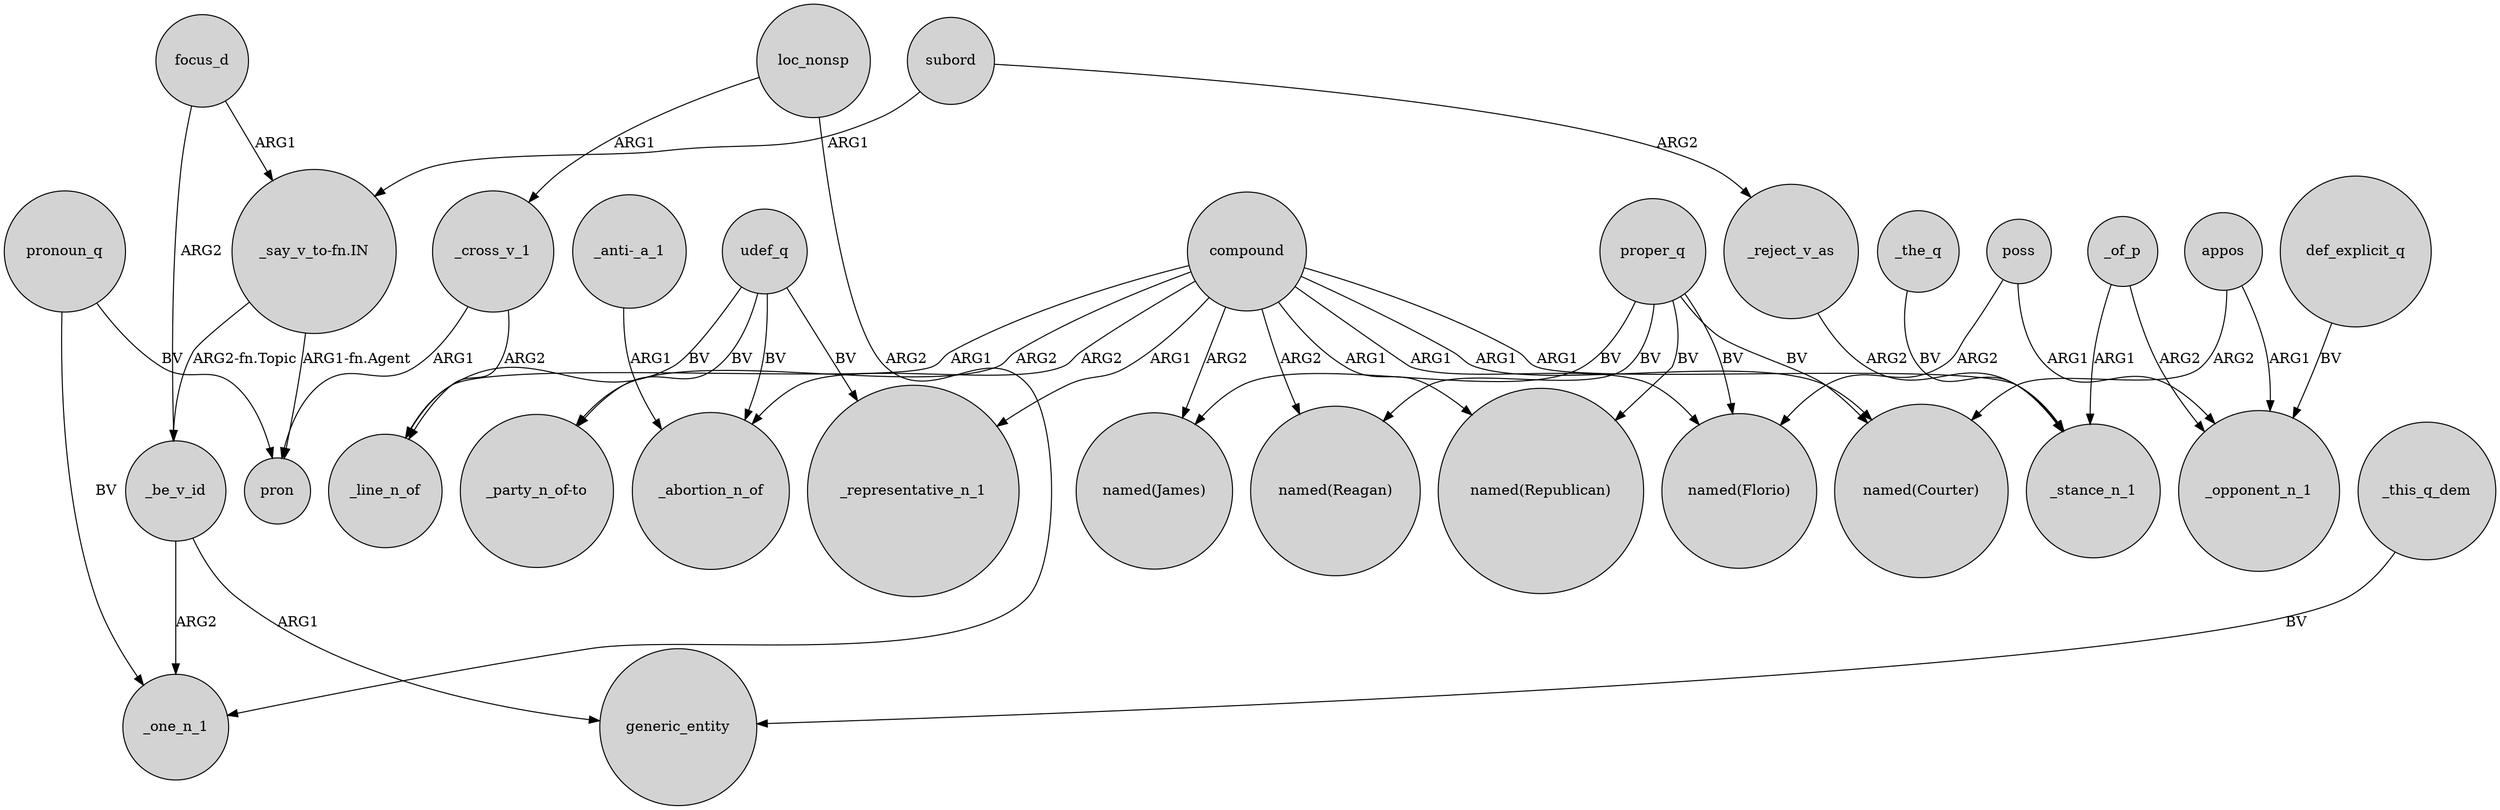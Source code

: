 digraph {
	node [shape=circle style=filled]
	focus_d -> _be_v_id [label=ARG2]
	"_anti-_a_1" -> _abortion_n_of [label=ARG1]
	compound -> _representative_n_1 [label=ARG1]
	loc_nonsp -> _one_n_1 [label=ARG2]
	compound -> "named(Florio)" [label=ARG1]
	compound -> _stance_n_1 [label=ARG1]
	compound -> "named(James)" [label=ARG2]
	_cross_v_1 -> _line_n_of [label=ARG2]
	udef_q -> "_party_n_of-to" [label=BV]
	compound -> "named(Courter)" [label=ARG1]
	subord -> "_say_v_to-fn.IN" [label=ARG1]
	_be_v_id -> generic_entity [label=ARG1]
	_cross_v_1 -> pron [label=ARG1]
	"_say_v_to-fn.IN" -> _be_v_id [label="ARG2-fn.Topic"]
	subord -> _reject_v_as [label=ARG2]
	proper_q -> "named(Republican)" [label=BV]
	pronoun_q -> pron [label=BV]
	_be_v_id -> _one_n_1 [label=ARG2]
	compound -> _line_n_of [label=ARG1]
	_the_q -> _stance_n_1 [label=BV]
	_this_q_dem -> generic_entity [label=BV]
	_reject_v_as -> _stance_n_1 [label=ARG2]
	udef_q -> _line_n_of [label=BV]
	compound -> "named(Republican)" [label=ARG1]
	_of_p -> _opponent_n_1 [label=ARG2]
	proper_q -> "named(James)" [label=BV]
	poss -> "named(Florio)" [label=ARG2]
	appos -> "named(Courter)" [label=ARG2]
	proper_q -> "named(Courter)" [label=BV]
	pronoun_q -> _one_n_1 [label=BV]
	udef_q -> _representative_n_1 [label=BV]
	"_say_v_to-fn.IN" -> pron [label="ARG1-fn.Agent"]
	proper_q -> "named(Reagan)" [label=BV]
	poss -> _opponent_n_1 [label=ARG1]
	compound -> "named(Reagan)" [label=ARG2]
	udef_q -> _abortion_n_of [label=BV]
	loc_nonsp -> _cross_v_1 [label=ARG1]
	proper_q -> "named(Florio)" [label=BV]
	compound -> "_party_n_of-to" [label=ARG2]
	compound -> _abortion_n_of [label=ARG2]
	appos -> _opponent_n_1 [label=ARG1]
	_of_p -> _stance_n_1 [label=ARG1]
	focus_d -> "_say_v_to-fn.IN" [label=ARG1]
	def_explicit_q -> _opponent_n_1 [label=BV]
}
